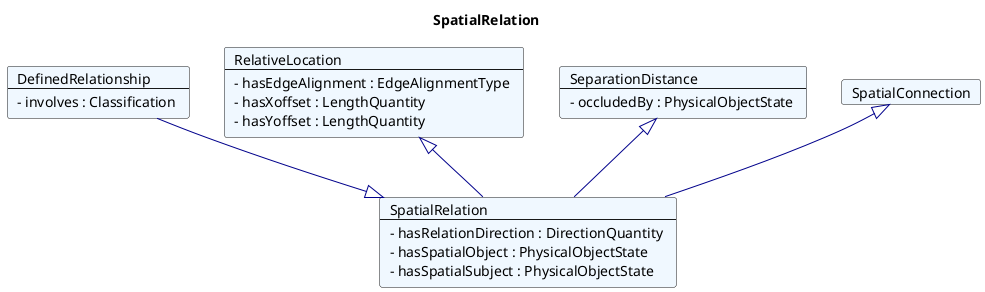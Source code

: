 @startuml
Title SpatialRelation 

Card SpatialRelation #F0F8FF [
SpatialRelation
----
- hasRelationDirection : DirectionQuantity 
- hasSpatialObject : PhysicalObjectState 
- hasSpatialSubject : PhysicalObjectState 
]
Card DefinedRelationship #F0F8FF [
DefinedRelationship
----
- involves : Classification 
]
DefinedRelationship --|> SpatialRelation  #00008B 
Card RelativeLocation #F0F8FF [
RelativeLocation
----
- hasEdgeAlignment : EdgeAlignmentType 
- hasXoffset : LengthQuantity 
- hasYoffset : LengthQuantity 
]
RelativeLocation <|-- SpatialRelation  #00008B 
Card SeparationDistance #F0F8FF [
SeparationDistance
----
- occludedBy : PhysicalObjectState 
]
SeparationDistance <|-- SpatialRelation  #00008B 
Card SpatialConnection #F0F8FF [
SpatialConnection
]
SpatialConnection <|-- SpatialRelation  #00008B 
@enduml